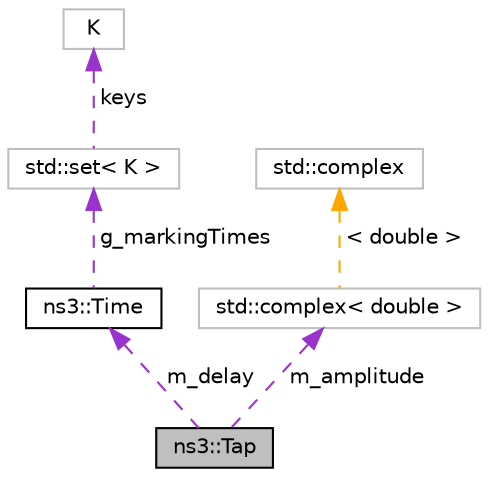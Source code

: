 digraph "ns3::Tap"
{
 // LATEX_PDF_SIZE
  edge [fontname="Helvetica",fontsize="10",labelfontname="Helvetica",labelfontsize="10"];
  node [fontname="Helvetica",fontsize="10",shape=record];
  Node1 [label="ns3::Tap",height=0.2,width=0.4,color="black", fillcolor="grey75", style="filled", fontcolor="black",tooltip="Holds PDP Tap information (amplitude and delay)"];
  Node2 -> Node1 [dir="back",color="darkorchid3",fontsize="10",style="dashed",label=" m_delay" ,fontname="Helvetica"];
  Node2 [label="ns3::Time",height=0.2,width=0.4,color="black", fillcolor="white", style="filled",URL="$classns3_1_1_time.html",tooltip="Simulation virtual time values and global simulation resolution."];
  Node3 -> Node2 [dir="back",color="darkorchid3",fontsize="10",style="dashed",label=" g_markingTimes" ,fontname="Helvetica"];
  Node3 [label="std::set\< K \>",height=0.2,width=0.4,color="grey75", fillcolor="white", style="filled",tooltip=" "];
  Node4 -> Node3 [dir="back",color="darkorchid3",fontsize="10",style="dashed",label=" keys" ,fontname="Helvetica"];
  Node4 [label="K",height=0.2,width=0.4,color="grey75", fillcolor="white", style="filled",tooltip=" "];
  Node5 -> Node1 [dir="back",color="darkorchid3",fontsize="10",style="dashed",label=" m_amplitude" ,fontname="Helvetica"];
  Node5 [label="std::complex\< double \>",height=0.2,width=0.4,color="grey75", fillcolor="white", style="filled",tooltip=" "];
  Node6 -> Node5 [dir="back",color="orange",fontsize="10",style="dashed",label=" \< double \>" ,fontname="Helvetica"];
  Node6 [label="std::complex",height=0.2,width=0.4,color="grey75", fillcolor="white", style="filled",tooltip=" "];
}
